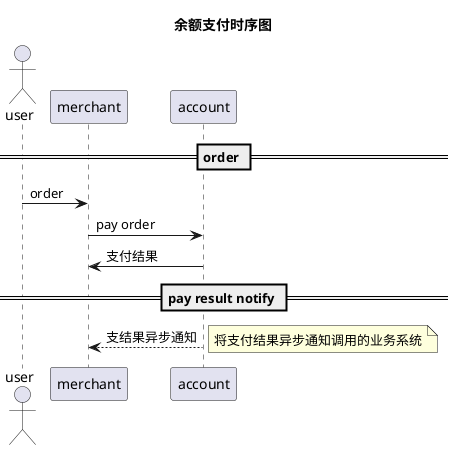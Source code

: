 @startuml
title 余额支付时序图
actor user

== order ==
user -> merchant: order
merchant -> account : pay order
account -> merchant : 支付结果

== pay result notify ==
account --> merchant : 支结果异步通知
note right : 将支付结果异步通知调用的业务系统
@enduml




@startuml
title 三方支付时序图

actor user

== order ==
user -> orderSys: order
orderSys -> account: pay order
account -> orderSys : return invoke info
orderSys -> user : return the invoke info

== invoke third pay ==
user -> thirdPaySystem: invoke the pay
thirdPaySystem -> user: return the pay result
user -> orderSys: query the pay result
orderSys -> account : query the pay result
opt if the notify has not arrived
account -> thirdPaySystem : query the pay result
end
thirdPaySystem -> account : return the pay result
note left: update the status of the account
account -> orderSys: response the pay result

...
== pay result notify ==
thirdPaySystem --> account
account --> orderSys
@enduml


@startuml
title 余额支付退款时序图
participant orderSystem as order
note left of order : eg. merchant or rider...

order -> account : cancel/refund
account -> order : return the process result

...
account --> order : notify the refund result
@enduml

@startuml
title 三方支付取消/退款时序图

participant orderSystem as order
participant accountSystem as account
participant thirdPaySystem as third
note left of order : eg. merchant or rider...

order -> account : cancel/refund
alt paid case
    account -> third: cancel and close the pay order;
    account -> account : close the pay order
    account -> order: return the result
else not paid
    account -> third: invoke refund
    third -> account: response the invoke status
    account -> order : response
    ...
    third --> account : notify the refund result
    account --> order: the refund result
end

...
account --> order: notify the pay order status
@enduml

@startuml
title (任务完成)结算时序图

participant orderSystem as order
participant account

order -> account: invoke settle
account -> order : response the accept status

...
account -> account : process the settle request
account --> order : notify the process result

@enduml